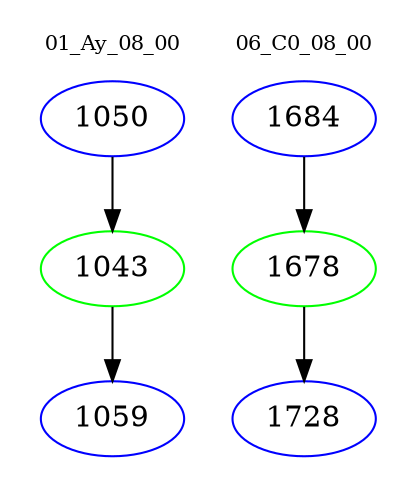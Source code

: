 digraph{
subgraph cluster_0 {
color = white
label = "01_Ay_08_00";
fontsize=10;
T0_1050 [label="1050", color="blue"]
T0_1050 -> T0_1043 [color="black"]
T0_1043 [label="1043", color="green"]
T0_1043 -> T0_1059 [color="black"]
T0_1059 [label="1059", color="blue"]
}
subgraph cluster_1 {
color = white
label = "06_C0_08_00";
fontsize=10;
T1_1684 [label="1684", color="blue"]
T1_1684 -> T1_1678 [color="black"]
T1_1678 [label="1678", color="green"]
T1_1678 -> T1_1728 [color="black"]
T1_1728 [label="1728", color="blue"]
}
}

